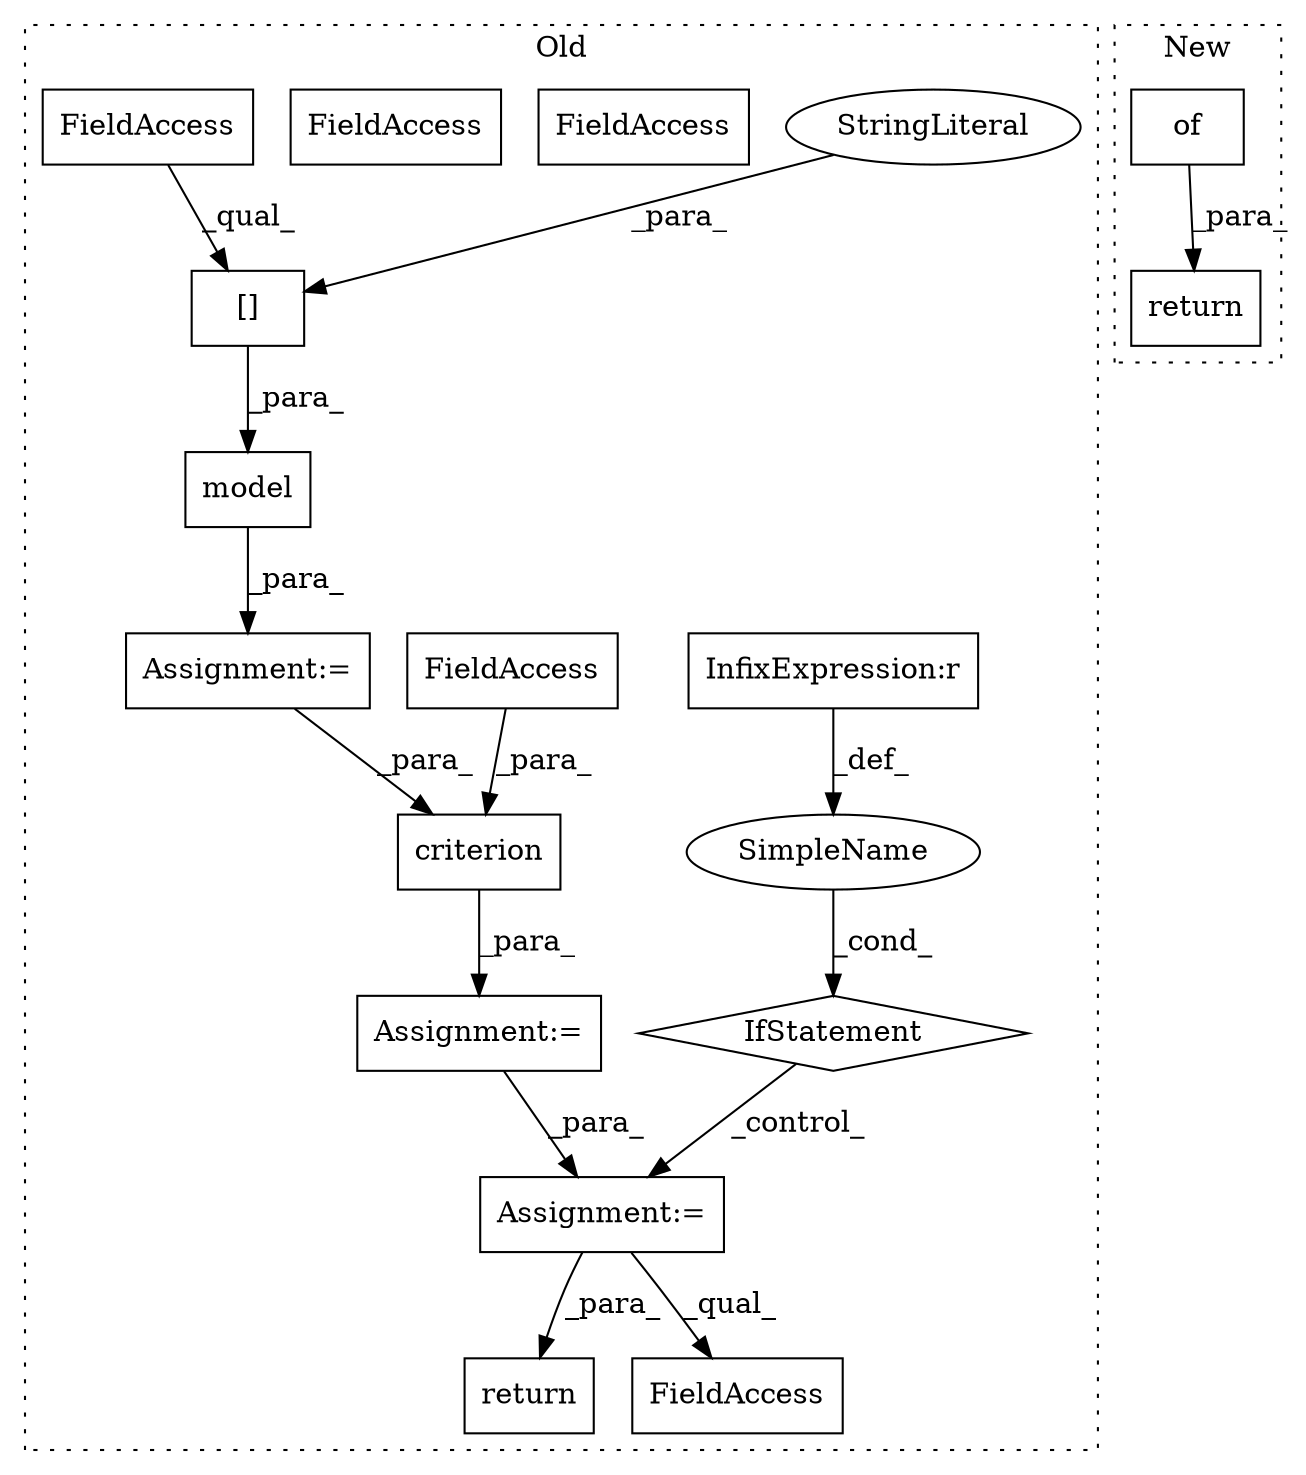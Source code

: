 digraph G {
subgraph cluster0 {
1 [label="model" a="32" s="5354,5385" l="6,1" shape="box"];
3 [label="Assignment:=" a="7" s="5486" l="2" shape="box"];
4 [label="Assignment:=" a="7" s="5348" l="1" shape="box"];
5 [label="Assignment:=" a="7" s="5399" l="1" shape="box"];
6 [label="return" a="41" s="5800" l="12" shape="box"];
7 [label="[]" a="2" s="5360,5384" l="13,1" shape="box"];
8 [label="criterion" a="32" s="5405,5438" l="10,1" shape="box"];
9 [label="StringLiteral" a="45" s="5373" l="11" shape="ellipse"];
10 [label="InfixExpression:r" a="27" s="5461" l="4" shape="box"];
11 [label="FieldAccess" a="22" s="5360" l="12" shape="box"];
12 [label="FieldAccess" a="22" s="5426" l="12" shape="box"];
13 [label="FieldAccess" a="22" s="5543" l="10" shape="box"];
14 [label="SimpleName" a="42" s="" l="" shape="ellipse"];
15 [label="IfStatement" a="25" s="5447,5469" l="4,2" shape="diamond"];
17 [label="FieldAccess" a="22" s="5426" l="12" shape="box"];
18 [label="FieldAccess" a="22" s="5360" l="12" shape="box"];
label = "Old";
style="dotted";
}
subgraph cluster1 {
2 [label="return" a="41" s="5669" l="7" shape="box"];
16 [label="of" a="32" s="5238" l="4" shape="box"];
label = "New";
style="dotted";
}
1 -> 4 [label="_para_"];
3 -> 6 [label="_para_"];
3 -> 13 [label="_qual_"];
4 -> 8 [label="_para_"];
5 -> 3 [label="_para_"];
7 -> 1 [label="_para_"];
8 -> 5 [label="_para_"];
9 -> 7 [label="_para_"];
10 -> 14 [label="_def_"];
14 -> 15 [label="_cond_"];
15 -> 3 [label="_control_"];
16 -> 2 [label="_para_"];
17 -> 8 [label="_para_"];
18 -> 7 [label="_qual_"];
}